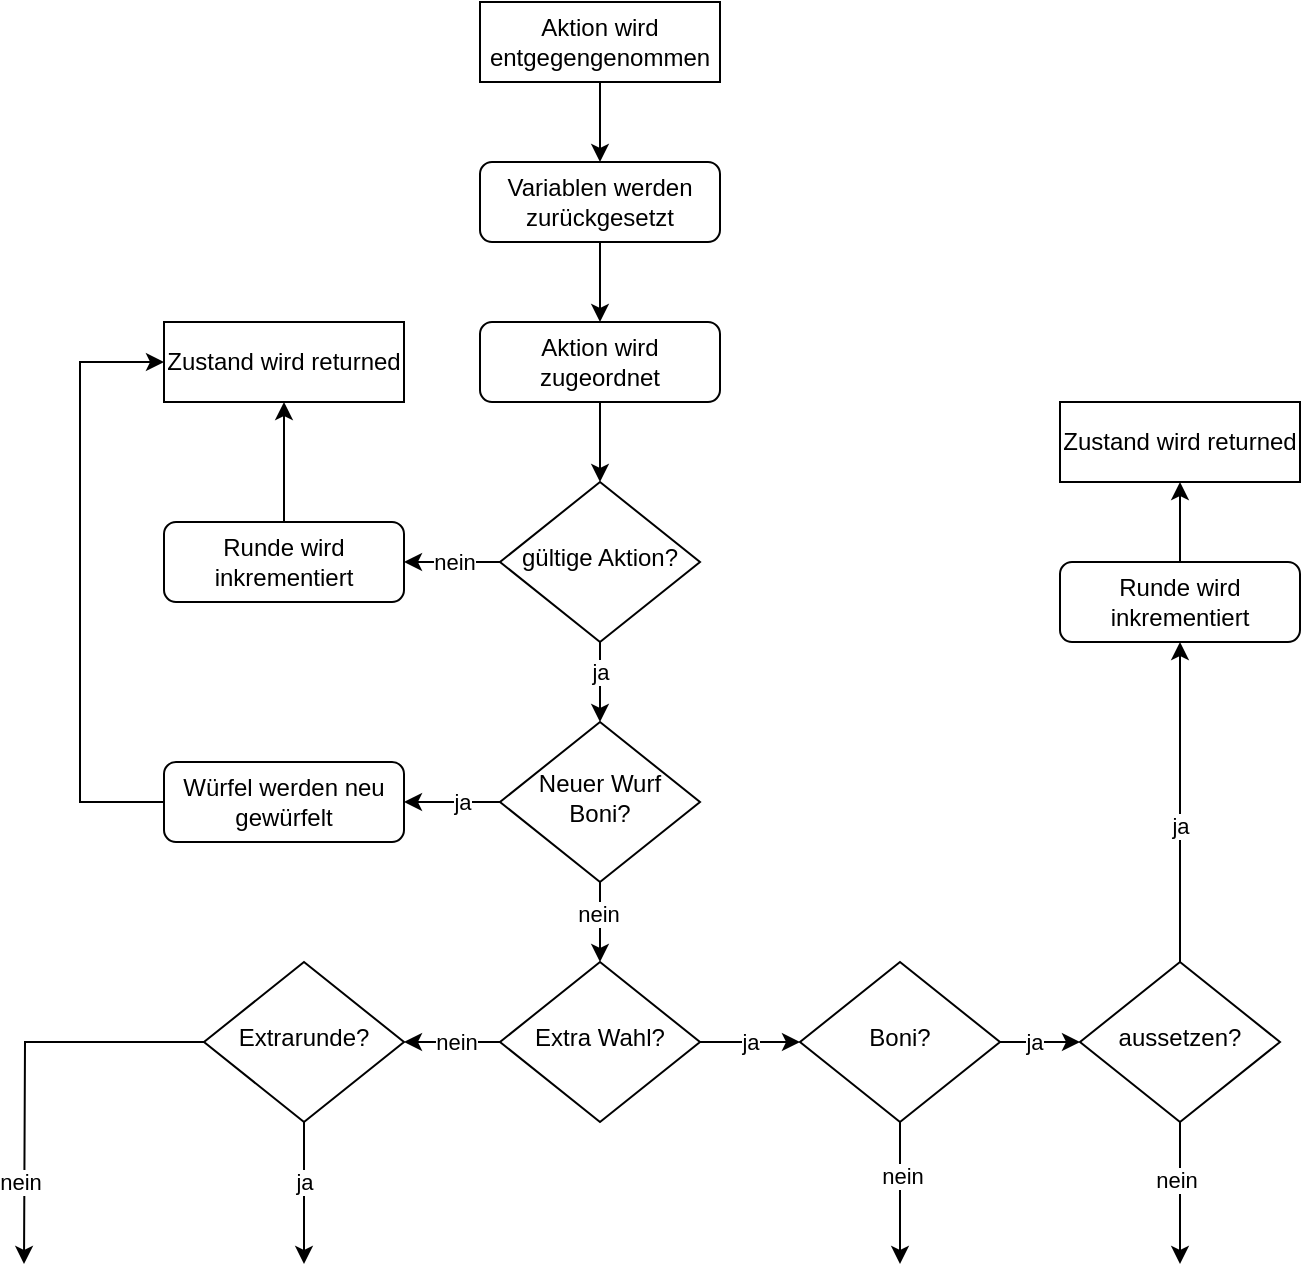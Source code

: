 <mxfile version="22.0.8" type="device">
  <diagram id="C5RBs43oDa-KdzZeNtuy" name="Page-1">
    <mxGraphModel dx="1426" dy="797" grid="1" gridSize="10" guides="1" tooltips="1" connect="1" arrows="1" fold="1" page="1" pageScale="1" pageWidth="827" pageHeight="1169" math="0" shadow="0">
      <root>
        <mxCell id="WIyWlLk6GJQsqaUBKTNV-0" />
        <mxCell id="WIyWlLk6GJQsqaUBKTNV-1" parent="WIyWlLk6GJQsqaUBKTNV-0" />
        <mxCell id="wQBncykb8mncGLTDzhFL-85" style="edgeStyle=orthogonalEdgeStyle;rounded=0;orthogonalLoop=1;jettySize=auto;html=1;entryX=0.5;entryY=0;entryDx=0;entryDy=0;" edge="1" parent="WIyWlLk6GJQsqaUBKTNV-1" source="wQBncykb8mncGLTDzhFL-16" target="wQBncykb8mncGLTDzhFL-22">
          <mxGeometry relative="1" as="geometry" />
        </mxCell>
        <mxCell id="wQBncykb8mncGLTDzhFL-16" value="Aktion wird zugeordnet" style="rounded=1;whiteSpace=wrap;html=1;fontSize=12;glass=0;strokeWidth=1;shadow=0;" vertex="1" parent="WIyWlLk6GJQsqaUBKTNV-1">
          <mxGeometry x="320" y="200" width="120" height="40" as="geometry" />
        </mxCell>
        <mxCell id="wQBncykb8mncGLTDzhFL-28" style="edgeStyle=orthogonalEdgeStyle;rounded=0;orthogonalLoop=1;jettySize=auto;html=1;entryX=0.5;entryY=0;entryDx=0;entryDy=0;" edge="1" parent="WIyWlLk6GJQsqaUBKTNV-1" source="wQBncykb8mncGLTDzhFL-17" target="wQBncykb8mncGLTDzhFL-16">
          <mxGeometry relative="1" as="geometry" />
        </mxCell>
        <mxCell id="wQBncykb8mncGLTDzhFL-17" value="Variablen werden zurückgesetzt" style="rounded=1;whiteSpace=wrap;html=1;fontSize=12;glass=0;strokeWidth=1;shadow=0;" vertex="1" parent="WIyWlLk6GJQsqaUBKTNV-1">
          <mxGeometry x="320" y="120" width="120" height="40" as="geometry" />
        </mxCell>
        <mxCell id="wQBncykb8mncGLTDzhFL-38" style="edgeStyle=orthogonalEdgeStyle;rounded=0;orthogonalLoop=1;jettySize=auto;html=1;" edge="1" parent="WIyWlLk6GJQsqaUBKTNV-1" source="wQBncykb8mncGLTDzhFL-18">
          <mxGeometry relative="1" as="geometry">
            <mxPoint x="530" y="671" as="targetPoint" />
          </mxGeometry>
        </mxCell>
        <mxCell id="wQBncykb8mncGLTDzhFL-39" value="nein" style="edgeLabel;html=1;align=center;verticalAlign=middle;resizable=0;points=[];" vertex="1" connectable="0" parent="wQBncykb8mncGLTDzhFL-38">
          <mxGeometry x="-0.25" y="1" relative="1" as="geometry">
            <mxPoint as="offset" />
          </mxGeometry>
        </mxCell>
        <mxCell id="wQBncykb8mncGLTDzhFL-105" style="edgeStyle=orthogonalEdgeStyle;rounded=0;orthogonalLoop=1;jettySize=auto;html=1;" edge="1" parent="WIyWlLk6GJQsqaUBKTNV-1" source="wQBncykb8mncGLTDzhFL-18" target="wQBncykb8mncGLTDzhFL-21">
          <mxGeometry relative="1" as="geometry" />
        </mxCell>
        <mxCell id="wQBncykb8mncGLTDzhFL-160" value="ja" style="edgeLabel;html=1;align=center;verticalAlign=middle;resizable=0;points=[];" vertex="1" connectable="0" parent="wQBncykb8mncGLTDzhFL-105">
          <mxGeometry x="-0.15" y="-3" relative="1" as="geometry">
            <mxPoint y="-3" as="offset" />
          </mxGeometry>
        </mxCell>
        <mxCell id="wQBncykb8mncGLTDzhFL-18" value="Boni?" style="rhombus;whiteSpace=wrap;html=1;shadow=0;fontFamily=Helvetica;fontSize=12;align=center;strokeWidth=1;spacing=6;spacingTop=-4;" vertex="1" parent="WIyWlLk6GJQsqaUBKTNV-1">
          <mxGeometry x="480" y="520" width="100" height="80" as="geometry" />
        </mxCell>
        <mxCell id="wQBncykb8mncGLTDzhFL-106" style="edgeStyle=orthogonalEdgeStyle;rounded=0;orthogonalLoop=1;jettySize=auto;html=1;" edge="1" parent="WIyWlLk6GJQsqaUBKTNV-1" source="wQBncykb8mncGLTDzhFL-21">
          <mxGeometry relative="1" as="geometry">
            <mxPoint x="670" y="671" as="targetPoint" />
          </mxGeometry>
        </mxCell>
        <mxCell id="wQBncykb8mncGLTDzhFL-107" value="nein" style="edgeLabel;html=1;align=center;verticalAlign=middle;resizable=0;points=[];" vertex="1" connectable="0" parent="wQBncykb8mncGLTDzhFL-106">
          <mxGeometry x="-0.183" y="-2" relative="1" as="geometry">
            <mxPoint as="offset" />
          </mxGeometry>
        </mxCell>
        <mxCell id="wQBncykb8mncGLTDzhFL-108" style="edgeStyle=orthogonalEdgeStyle;rounded=0;orthogonalLoop=1;jettySize=auto;html=1;" edge="1" parent="WIyWlLk6GJQsqaUBKTNV-1" source="wQBncykb8mncGLTDzhFL-21" target="wQBncykb8mncGLTDzhFL-57">
          <mxGeometry relative="1" as="geometry" />
        </mxCell>
        <mxCell id="wQBncykb8mncGLTDzhFL-109" value="ja" style="edgeLabel;html=1;align=center;verticalAlign=middle;resizable=0;points=[];" vertex="1" connectable="0" parent="wQBncykb8mncGLTDzhFL-108">
          <mxGeometry x="-0.148" y="-2" relative="1" as="geometry">
            <mxPoint x="-2" as="offset" />
          </mxGeometry>
        </mxCell>
        <mxCell id="wQBncykb8mncGLTDzhFL-21" value="aussetzen?" style="rhombus;whiteSpace=wrap;html=1;shadow=0;fontFamily=Helvetica;fontSize=12;align=center;strokeWidth=1;spacing=6;spacingTop=-4;" vertex="1" parent="WIyWlLk6GJQsqaUBKTNV-1">
          <mxGeometry x="620" y="520" width="100" height="80" as="geometry" />
        </mxCell>
        <mxCell id="wQBncykb8mncGLTDzhFL-89" style="edgeStyle=orthogonalEdgeStyle;rounded=0;orthogonalLoop=1;jettySize=auto;html=1;" edge="1" parent="WIyWlLk6GJQsqaUBKTNV-1" source="wQBncykb8mncGLTDzhFL-22" target="wQBncykb8mncGLTDzhFL-58">
          <mxGeometry relative="1" as="geometry" />
        </mxCell>
        <mxCell id="wQBncykb8mncGLTDzhFL-90" value="nein" style="edgeLabel;html=1;align=center;verticalAlign=middle;resizable=0;points=[];" vertex="1" connectable="0" parent="wQBncykb8mncGLTDzhFL-89">
          <mxGeometry x="-0.04" relative="1" as="geometry">
            <mxPoint as="offset" />
          </mxGeometry>
        </mxCell>
        <mxCell id="wQBncykb8mncGLTDzhFL-135" style="edgeStyle=orthogonalEdgeStyle;rounded=0;orthogonalLoop=1;jettySize=auto;html=1;entryX=0.5;entryY=0;entryDx=0;entryDy=0;" edge="1" parent="WIyWlLk6GJQsqaUBKTNV-1" source="wQBncykb8mncGLTDzhFL-22" target="wQBncykb8mncGLTDzhFL-134">
          <mxGeometry relative="1" as="geometry" />
        </mxCell>
        <mxCell id="wQBncykb8mncGLTDzhFL-136" value="ja" style="edgeLabel;html=1;align=center;verticalAlign=middle;resizable=0;points=[];" vertex="1" connectable="0" parent="wQBncykb8mncGLTDzhFL-135">
          <mxGeometry x="-0.25" relative="1" as="geometry">
            <mxPoint as="offset" />
          </mxGeometry>
        </mxCell>
        <mxCell id="wQBncykb8mncGLTDzhFL-22" value="gültige Aktion?" style="rhombus;whiteSpace=wrap;html=1;shadow=0;fontFamily=Helvetica;fontSize=12;align=center;strokeWidth=1;spacing=6;spacingTop=-4;" vertex="1" parent="WIyWlLk6GJQsqaUBKTNV-1">
          <mxGeometry x="330" y="280" width="100" height="80" as="geometry" />
        </mxCell>
        <mxCell id="wQBncykb8mncGLTDzhFL-46" style="edgeStyle=orthogonalEdgeStyle;rounded=0;orthogonalLoop=1;jettySize=auto;html=1;" edge="1" parent="WIyWlLk6GJQsqaUBKTNV-1" source="wQBncykb8mncGLTDzhFL-26">
          <mxGeometry relative="1" as="geometry">
            <mxPoint x="232" y="671" as="targetPoint" />
          </mxGeometry>
        </mxCell>
        <mxCell id="wQBncykb8mncGLTDzhFL-161" value="ja" style="edgeLabel;html=1;align=center;verticalAlign=middle;resizable=0;points=[];" vertex="1" connectable="0" parent="wQBncykb8mncGLTDzhFL-46">
          <mxGeometry x="-0.157" y="-2" relative="1" as="geometry">
            <mxPoint x="2" as="offset" />
          </mxGeometry>
        </mxCell>
        <mxCell id="wQBncykb8mncGLTDzhFL-47" style="edgeStyle=orthogonalEdgeStyle;rounded=0;orthogonalLoop=1;jettySize=auto;html=1;" edge="1" parent="WIyWlLk6GJQsqaUBKTNV-1" source="wQBncykb8mncGLTDzhFL-26">
          <mxGeometry relative="1" as="geometry">
            <mxPoint x="92" y="671" as="targetPoint" />
          </mxGeometry>
        </mxCell>
        <mxCell id="wQBncykb8mncGLTDzhFL-163" value="nein" style="edgeLabel;html=1;align=center;verticalAlign=middle;resizable=0;points=[];" vertex="1" connectable="0" parent="wQBncykb8mncGLTDzhFL-47">
          <mxGeometry x="0.591" y="-2" relative="1" as="geometry">
            <mxPoint as="offset" />
          </mxGeometry>
        </mxCell>
        <mxCell id="wQBncykb8mncGLTDzhFL-26" value="Extrarunde?" style="rhombus;whiteSpace=wrap;html=1;shadow=0;fontFamily=Helvetica;fontSize=12;align=center;strokeWidth=1;spacing=6;spacingTop=-4;" vertex="1" parent="WIyWlLk6GJQsqaUBKTNV-1">
          <mxGeometry x="182" y="520" width="100" height="80" as="geometry" />
        </mxCell>
        <mxCell id="wQBncykb8mncGLTDzhFL-31" style="edgeStyle=orthogonalEdgeStyle;rounded=0;orthogonalLoop=1;jettySize=auto;html=1;exitX=1;exitY=0.5;exitDx=0;exitDy=0;entryX=0;entryY=0.5;entryDx=0;entryDy=0;" edge="1" parent="WIyWlLk6GJQsqaUBKTNV-1" source="wQBncykb8mncGLTDzhFL-27" target="wQBncykb8mncGLTDzhFL-18">
          <mxGeometry relative="1" as="geometry" />
        </mxCell>
        <mxCell id="wQBncykb8mncGLTDzhFL-33" value="ja" style="edgeLabel;html=1;align=center;verticalAlign=middle;resizable=0;points=[];" vertex="1" connectable="0" parent="wQBncykb8mncGLTDzhFL-31">
          <mxGeometry x="-0.044" y="1" relative="1" as="geometry">
            <mxPoint x="1" y="1" as="offset" />
          </mxGeometry>
        </mxCell>
        <mxCell id="wQBncykb8mncGLTDzhFL-32" style="edgeStyle=orthogonalEdgeStyle;rounded=0;orthogonalLoop=1;jettySize=auto;html=1;exitX=0;exitY=0.5;exitDx=0;exitDy=0;entryX=1;entryY=0.5;entryDx=0;entryDy=0;" edge="1" parent="WIyWlLk6GJQsqaUBKTNV-1" source="wQBncykb8mncGLTDzhFL-27" target="wQBncykb8mncGLTDzhFL-26">
          <mxGeometry relative="1" as="geometry" />
        </mxCell>
        <mxCell id="wQBncykb8mncGLTDzhFL-34" value="nein" style="edgeLabel;html=1;align=center;verticalAlign=middle;resizable=0;points=[];" vertex="1" connectable="0" parent="wQBncykb8mncGLTDzhFL-32">
          <mxGeometry x="-0.178" y="-1" relative="1" as="geometry">
            <mxPoint x="-3" y="1" as="offset" />
          </mxGeometry>
        </mxCell>
        <mxCell id="wQBncykb8mncGLTDzhFL-27" value="Extra Wahl?" style="rhombus;whiteSpace=wrap;html=1;shadow=0;fontFamily=Helvetica;fontSize=12;align=center;strokeWidth=1;spacing=6;spacingTop=-4;" vertex="1" parent="WIyWlLk6GJQsqaUBKTNV-1">
          <mxGeometry x="330" y="520" width="100" height="80" as="geometry" />
        </mxCell>
        <mxCell id="wQBncykb8mncGLTDzhFL-113" style="edgeStyle=orthogonalEdgeStyle;rounded=0;orthogonalLoop=1;jettySize=auto;html=1;entryX=0.5;entryY=1;entryDx=0;entryDy=0;" edge="1" parent="WIyWlLk6GJQsqaUBKTNV-1" source="wQBncykb8mncGLTDzhFL-57" target="wQBncykb8mncGLTDzhFL-111">
          <mxGeometry relative="1" as="geometry" />
        </mxCell>
        <mxCell id="wQBncykb8mncGLTDzhFL-57" value="Runde wird inkrementiert" style="rounded=1;whiteSpace=wrap;html=1;fontSize=12;glass=0;strokeWidth=1;shadow=0;" vertex="1" parent="WIyWlLk6GJQsqaUBKTNV-1">
          <mxGeometry x="610" y="320" width="120" height="40" as="geometry" />
        </mxCell>
        <mxCell id="wQBncykb8mncGLTDzhFL-96" style="edgeStyle=orthogonalEdgeStyle;rounded=0;orthogonalLoop=1;jettySize=auto;html=1;entryX=0.5;entryY=1;entryDx=0;entryDy=0;" edge="1" parent="WIyWlLk6GJQsqaUBKTNV-1" source="wQBncykb8mncGLTDzhFL-58" target="wQBncykb8mncGLTDzhFL-95">
          <mxGeometry relative="1" as="geometry" />
        </mxCell>
        <mxCell id="wQBncykb8mncGLTDzhFL-58" value="Runde wird inkrementiert" style="rounded=1;whiteSpace=wrap;html=1;fontSize=12;glass=0;strokeWidth=1;shadow=0;" vertex="1" parent="WIyWlLk6GJQsqaUBKTNV-1">
          <mxGeometry x="162" y="300" width="120" height="40" as="geometry" />
        </mxCell>
        <mxCell id="wQBncykb8mncGLTDzhFL-93" style="edgeStyle=orthogonalEdgeStyle;rounded=0;orthogonalLoop=1;jettySize=auto;html=1;entryX=0.5;entryY=0;entryDx=0;entryDy=0;" edge="1" parent="WIyWlLk6GJQsqaUBKTNV-1" source="wQBncykb8mncGLTDzhFL-92" target="wQBncykb8mncGLTDzhFL-17">
          <mxGeometry relative="1" as="geometry" />
        </mxCell>
        <mxCell id="wQBncykb8mncGLTDzhFL-92" value="Aktion wird entgegengenommen" style="rounded=0;whiteSpace=wrap;html=1;" vertex="1" parent="WIyWlLk6GJQsqaUBKTNV-1">
          <mxGeometry x="320" y="40" width="120" height="40" as="geometry" />
        </mxCell>
        <mxCell id="wQBncykb8mncGLTDzhFL-95" value="Zustand wird returned" style="rounded=0;whiteSpace=wrap;html=1;" vertex="1" parent="WIyWlLk6GJQsqaUBKTNV-1">
          <mxGeometry x="162" y="200" width="120" height="40" as="geometry" />
        </mxCell>
        <mxCell id="wQBncykb8mncGLTDzhFL-111" value="Zustand wird returned" style="rounded=0;whiteSpace=wrap;html=1;" vertex="1" parent="WIyWlLk6GJQsqaUBKTNV-1">
          <mxGeometry x="610" y="240" width="120" height="40" as="geometry" />
        </mxCell>
        <mxCell id="wQBncykb8mncGLTDzhFL-137" style="edgeStyle=orthogonalEdgeStyle;rounded=0;orthogonalLoop=1;jettySize=auto;html=1;" edge="1" parent="WIyWlLk6GJQsqaUBKTNV-1" source="wQBncykb8mncGLTDzhFL-134" target="wQBncykb8mncGLTDzhFL-27">
          <mxGeometry relative="1" as="geometry" />
        </mxCell>
        <mxCell id="wQBncykb8mncGLTDzhFL-138" value="nein" style="edgeLabel;html=1;align=center;verticalAlign=middle;resizable=0;points=[];" vertex="1" connectable="0" parent="wQBncykb8mncGLTDzhFL-137">
          <mxGeometry x="-0.2" y="-1" relative="1" as="geometry">
            <mxPoint as="offset" />
          </mxGeometry>
        </mxCell>
        <mxCell id="wQBncykb8mncGLTDzhFL-140" style="edgeStyle=orthogonalEdgeStyle;rounded=0;orthogonalLoop=1;jettySize=auto;html=1;" edge="1" parent="WIyWlLk6GJQsqaUBKTNV-1" source="wQBncykb8mncGLTDzhFL-134" target="wQBncykb8mncGLTDzhFL-139">
          <mxGeometry relative="1" as="geometry" />
        </mxCell>
        <mxCell id="wQBncykb8mncGLTDzhFL-142" value="ja" style="edgeLabel;html=1;align=center;verticalAlign=middle;resizable=0;points=[];" vertex="1" connectable="0" parent="wQBncykb8mncGLTDzhFL-140">
          <mxGeometry x="-0.208" relative="1" as="geometry">
            <mxPoint as="offset" />
          </mxGeometry>
        </mxCell>
        <mxCell id="wQBncykb8mncGLTDzhFL-134" value="Neuer Wurf Boni?" style="rhombus;whiteSpace=wrap;html=1;shadow=0;fontFamily=Helvetica;fontSize=12;align=center;strokeWidth=1;spacing=6;spacingTop=-4;" vertex="1" parent="WIyWlLk6GJQsqaUBKTNV-1">
          <mxGeometry x="330" y="400" width="100" height="80" as="geometry" />
        </mxCell>
        <mxCell id="wQBncykb8mncGLTDzhFL-141" style="edgeStyle=orthogonalEdgeStyle;rounded=0;orthogonalLoop=1;jettySize=auto;html=1;entryX=0;entryY=0.5;entryDx=0;entryDy=0;" edge="1" parent="WIyWlLk6GJQsqaUBKTNV-1" source="wQBncykb8mncGLTDzhFL-139" target="wQBncykb8mncGLTDzhFL-95">
          <mxGeometry relative="1" as="geometry">
            <Array as="points">
              <mxPoint x="120" y="440" />
              <mxPoint x="120" y="220" />
            </Array>
          </mxGeometry>
        </mxCell>
        <mxCell id="wQBncykb8mncGLTDzhFL-139" value="Würfel werden neu gewürfelt" style="rounded=1;whiteSpace=wrap;html=1;fontSize=12;glass=0;strokeWidth=1;shadow=0;" vertex="1" parent="WIyWlLk6GJQsqaUBKTNV-1">
          <mxGeometry x="162" y="420" width="120" height="40" as="geometry" />
        </mxCell>
      </root>
    </mxGraphModel>
  </diagram>
</mxfile>
